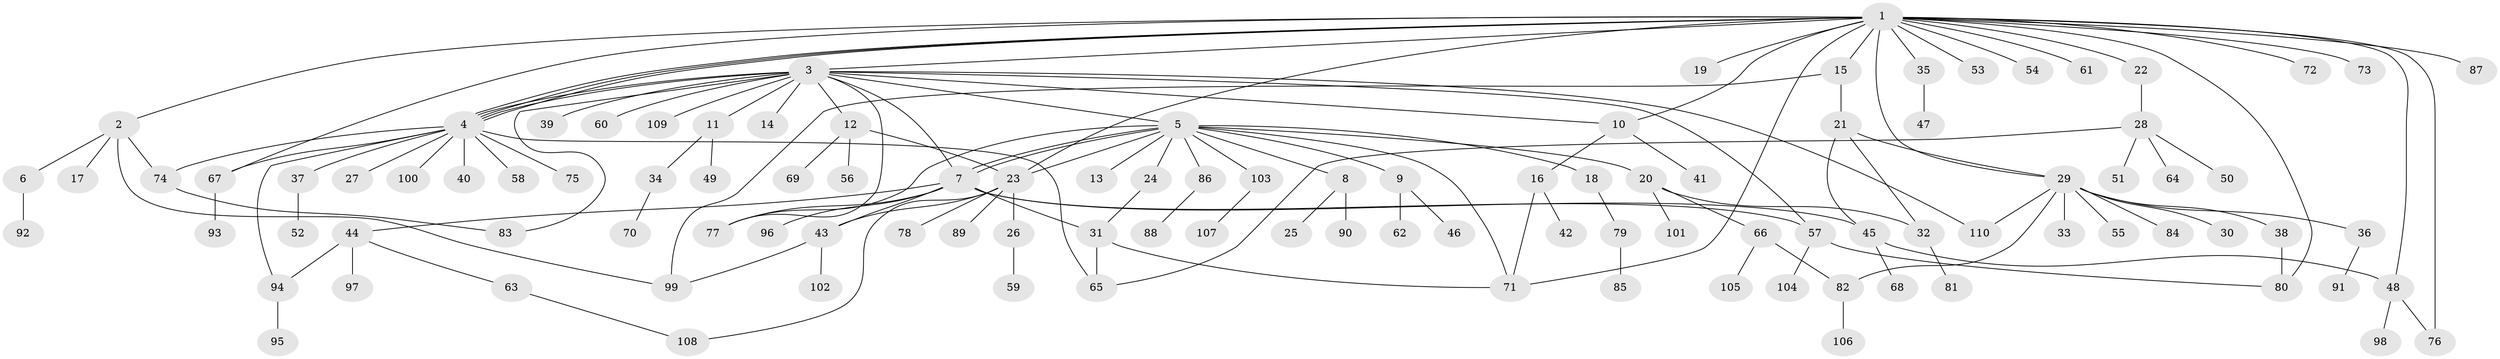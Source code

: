 // Generated by graph-tools (version 1.1) at 2025/11/02/27/25 16:11:10]
// undirected, 110 vertices, 144 edges
graph export_dot {
graph [start="1"]
  node [color=gray90,style=filled];
  1;
  2;
  3;
  4;
  5;
  6;
  7;
  8;
  9;
  10;
  11;
  12;
  13;
  14;
  15;
  16;
  17;
  18;
  19;
  20;
  21;
  22;
  23;
  24;
  25;
  26;
  27;
  28;
  29;
  30;
  31;
  32;
  33;
  34;
  35;
  36;
  37;
  38;
  39;
  40;
  41;
  42;
  43;
  44;
  45;
  46;
  47;
  48;
  49;
  50;
  51;
  52;
  53;
  54;
  55;
  56;
  57;
  58;
  59;
  60;
  61;
  62;
  63;
  64;
  65;
  66;
  67;
  68;
  69;
  70;
  71;
  72;
  73;
  74;
  75;
  76;
  77;
  78;
  79;
  80;
  81;
  82;
  83;
  84;
  85;
  86;
  87;
  88;
  89;
  90;
  91;
  92;
  93;
  94;
  95;
  96;
  97;
  98;
  99;
  100;
  101;
  102;
  103;
  104;
  105;
  106;
  107;
  108;
  109;
  110;
  1 -- 2;
  1 -- 3;
  1 -- 4;
  1 -- 4;
  1 -- 4;
  1 -- 10;
  1 -- 15;
  1 -- 19;
  1 -- 22;
  1 -- 23;
  1 -- 29;
  1 -- 35;
  1 -- 48;
  1 -- 53;
  1 -- 54;
  1 -- 61;
  1 -- 67;
  1 -- 71;
  1 -- 72;
  1 -- 73;
  1 -- 76;
  1 -- 80;
  1 -- 87;
  2 -- 6;
  2 -- 17;
  2 -- 74;
  2 -- 99;
  3 -- 4;
  3 -- 4;
  3 -- 5;
  3 -- 7;
  3 -- 10;
  3 -- 11;
  3 -- 12;
  3 -- 14;
  3 -- 39;
  3 -- 57;
  3 -- 60;
  3 -- 77;
  3 -- 83;
  3 -- 109;
  3 -- 110;
  4 -- 27;
  4 -- 37;
  4 -- 40;
  4 -- 58;
  4 -- 65;
  4 -- 67;
  4 -- 74;
  4 -- 75;
  4 -- 94;
  4 -- 100;
  5 -- 7;
  5 -- 7;
  5 -- 8;
  5 -- 9;
  5 -- 13;
  5 -- 18;
  5 -- 20;
  5 -- 23;
  5 -- 24;
  5 -- 71;
  5 -- 77;
  5 -- 86;
  5 -- 103;
  6 -- 92;
  7 -- 31;
  7 -- 43;
  7 -- 44;
  7 -- 45;
  7 -- 57;
  7 -- 77;
  7 -- 96;
  8 -- 25;
  8 -- 90;
  9 -- 46;
  9 -- 62;
  10 -- 16;
  10 -- 41;
  11 -- 34;
  11 -- 49;
  12 -- 23;
  12 -- 56;
  12 -- 69;
  15 -- 21;
  15 -- 99;
  16 -- 42;
  16 -- 71;
  18 -- 79;
  20 -- 32;
  20 -- 66;
  20 -- 101;
  21 -- 29;
  21 -- 32;
  21 -- 45;
  22 -- 28;
  23 -- 26;
  23 -- 43;
  23 -- 78;
  23 -- 89;
  23 -- 108;
  24 -- 31;
  26 -- 59;
  28 -- 50;
  28 -- 51;
  28 -- 64;
  28 -- 65;
  29 -- 30;
  29 -- 33;
  29 -- 36;
  29 -- 38;
  29 -- 55;
  29 -- 82;
  29 -- 84;
  29 -- 110;
  31 -- 65;
  31 -- 71;
  32 -- 81;
  34 -- 70;
  35 -- 47;
  36 -- 91;
  37 -- 52;
  38 -- 80;
  43 -- 99;
  43 -- 102;
  44 -- 63;
  44 -- 94;
  44 -- 97;
  45 -- 48;
  45 -- 68;
  48 -- 76;
  48 -- 98;
  57 -- 80;
  57 -- 104;
  63 -- 108;
  66 -- 82;
  66 -- 105;
  67 -- 93;
  74 -- 83;
  79 -- 85;
  82 -- 106;
  86 -- 88;
  94 -- 95;
  103 -- 107;
}

